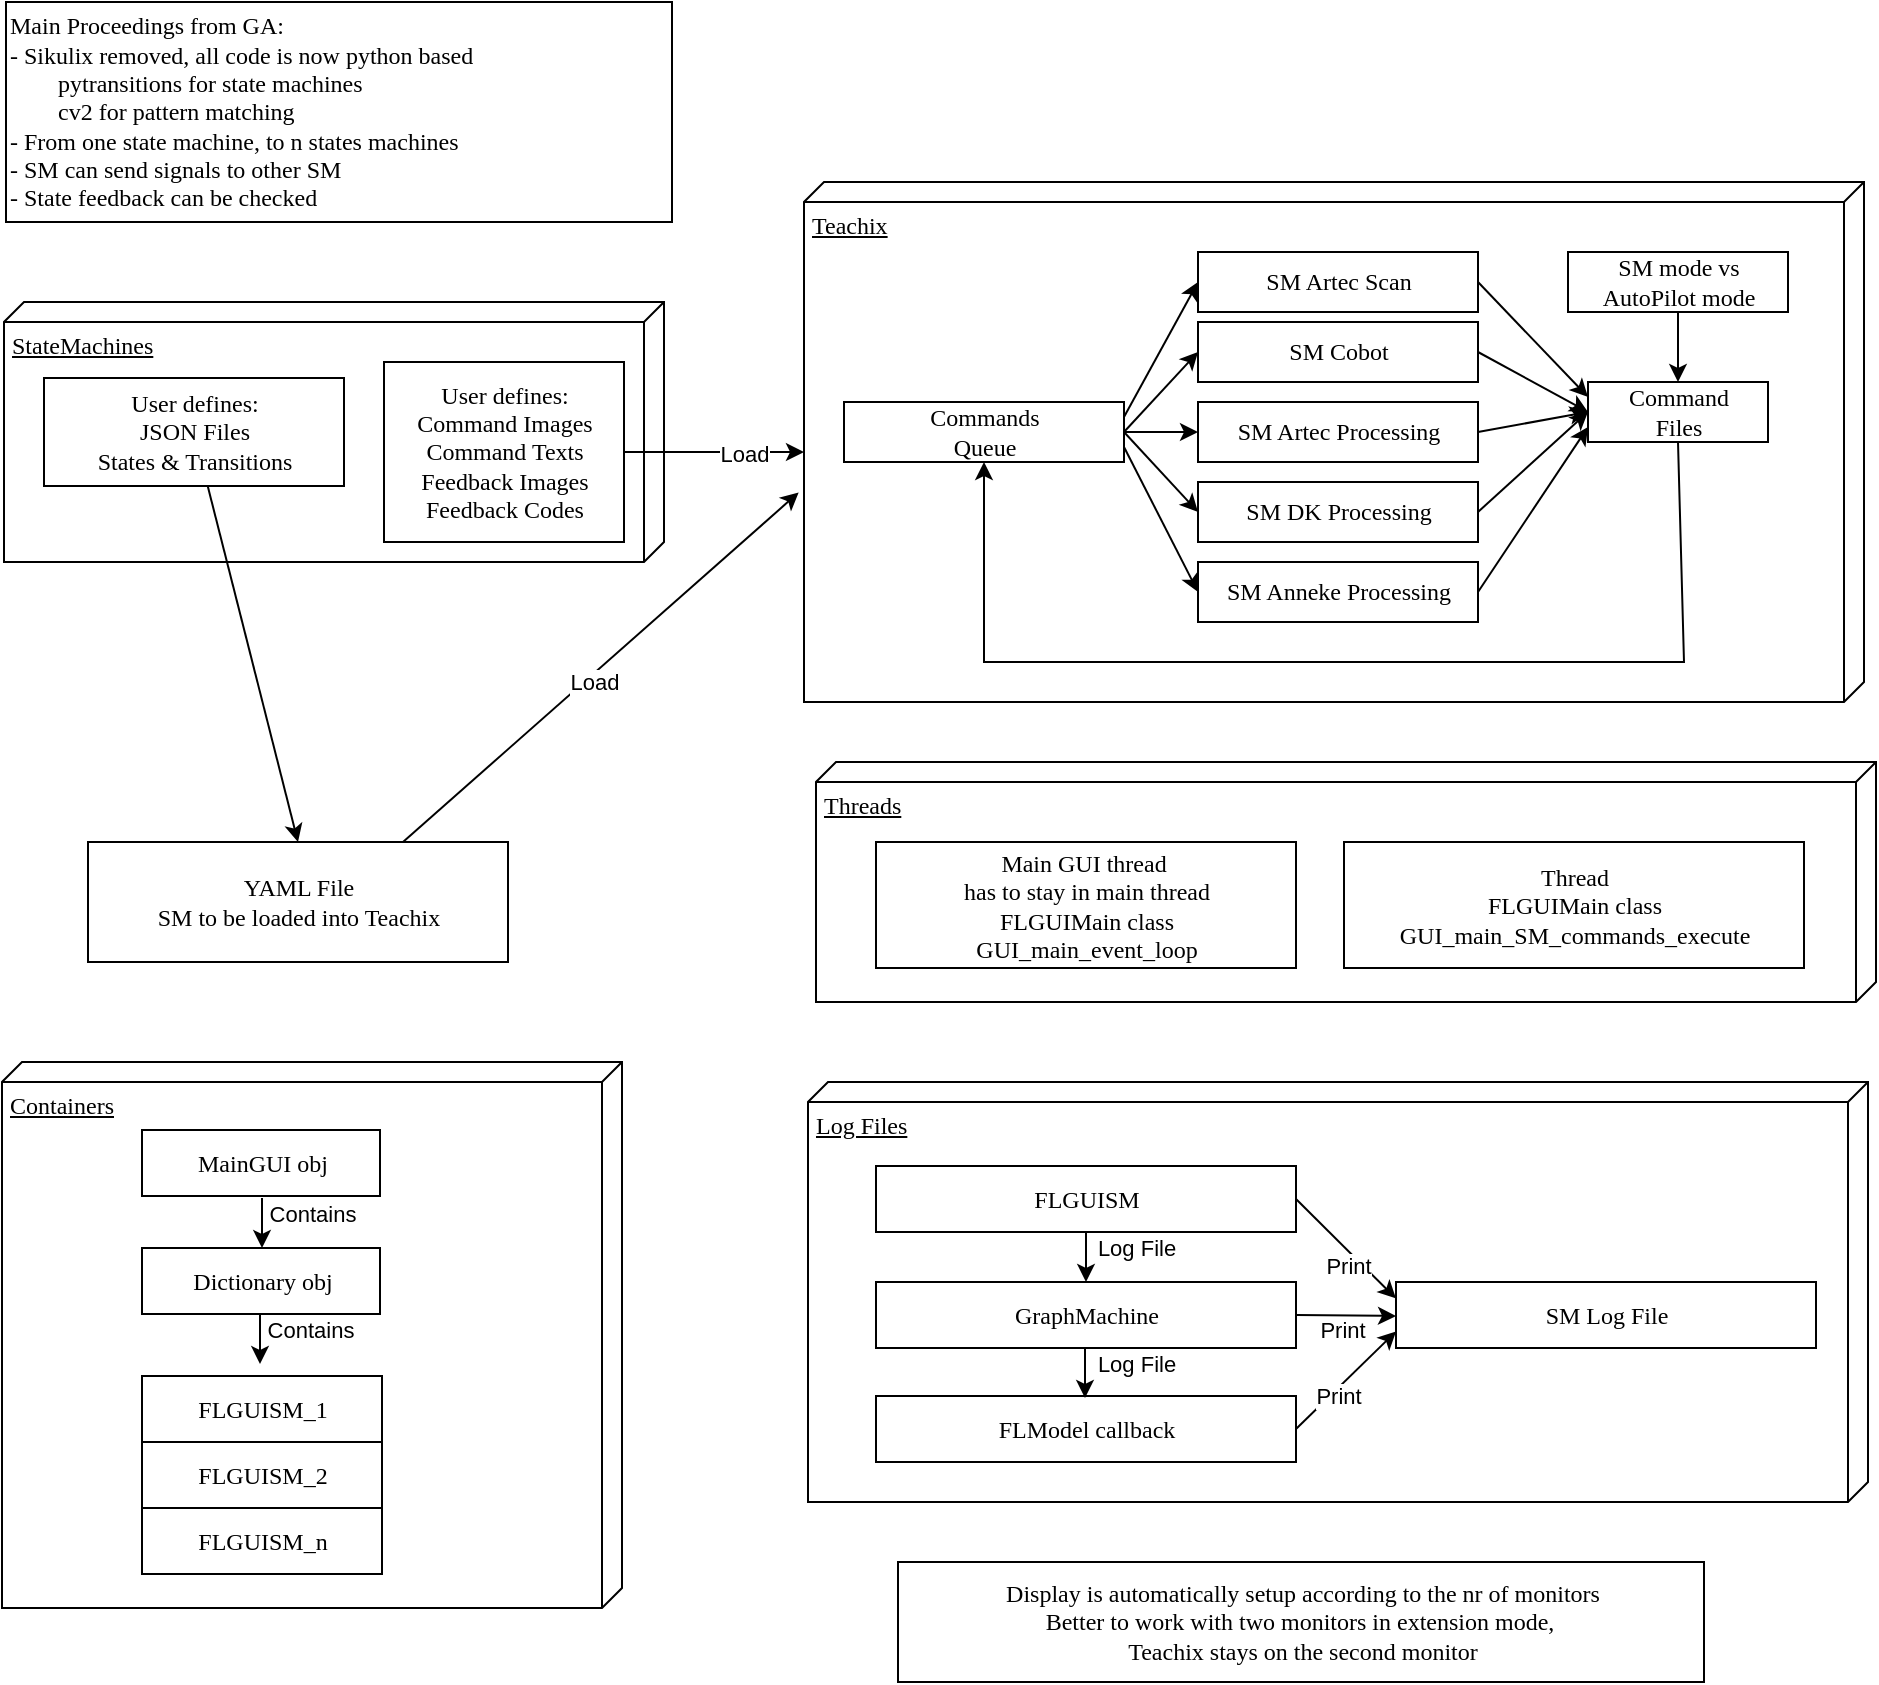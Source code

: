 <mxfile version="24.5.4" type="device">
  <diagram name="Page-1" id="5f0bae14-7c28-e335-631c-24af17079c00">
    <mxGraphModel dx="2614" dy="1715" grid="1" gridSize="10" guides="1" tooltips="1" connect="1" arrows="1" fold="1" page="1" pageScale="1" pageWidth="1100" pageHeight="850" background="none" math="0" shadow="0">
      <root>
        <mxCell id="0" />
        <mxCell id="1" parent="0" />
        <mxCell id="AY9wH07KmgAVZhraWsbL-15" value="Containers" style="verticalAlign=top;align=left;spacingTop=8;spacingLeft=2;spacingRight=12;shape=cube;size=10;direction=south;fontStyle=4;html=1;rounded=0;shadow=0;comic=0;labelBackgroundColor=none;strokeWidth=1;fontFamily=Verdana;fontSize=12" vertex="1" parent="1">
          <mxGeometry x="-161" y="430" width="310" height="273" as="geometry" />
        </mxCell>
        <mxCell id="AY9wH07KmgAVZhraWsbL-14" value="Log Files" style="verticalAlign=top;align=left;spacingTop=8;spacingLeft=2;spacingRight=12;shape=cube;size=10;direction=south;fontStyle=4;html=1;rounded=0;shadow=0;comic=0;labelBackgroundColor=none;strokeWidth=1;fontFamily=Verdana;fontSize=12" vertex="1" parent="1">
          <mxGeometry x="242" y="440" width="530" height="210" as="geometry" />
        </mxCell>
        <mxCell id="AY9wH07KmgAVZhraWsbL-13" value="Threads" style="verticalAlign=top;align=left;spacingTop=8;spacingLeft=2;spacingRight=12;shape=cube;size=10;direction=south;fontStyle=4;html=1;rounded=0;shadow=0;comic=0;labelBackgroundColor=none;strokeWidth=1;fontFamily=Verdana;fontSize=12" vertex="1" parent="1">
          <mxGeometry x="246" y="280" width="530" height="120" as="geometry" />
        </mxCell>
        <mxCell id="39150e848f15840c-1" value="StateMachines" style="verticalAlign=top;align=left;spacingTop=8;spacingLeft=2;spacingRight=12;shape=cube;size=10;direction=south;fontStyle=4;html=1;rounded=0;shadow=0;comic=0;labelBackgroundColor=none;strokeWidth=1;fontFamily=Verdana;fontSize=12" parent="1" vertex="1">
          <mxGeometry x="-160" y="50" width="330" height="130" as="geometry" />
        </mxCell>
        <mxCell id="39150e848f15840c-2" value="Teachix" style="verticalAlign=top;align=left;spacingTop=8;spacingLeft=2;spacingRight=12;shape=cube;size=10;direction=south;fontStyle=4;html=1;rounded=0;shadow=0;comic=0;labelBackgroundColor=none;strokeWidth=1;fontFamily=Verdana;fontSize=12" parent="1" vertex="1">
          <mxGeometry x="240" y="-10" width="530" height="260" as="geometry" />
        </mxCell>
        <mxCell id="39150e848f15840c-4" value="&lt;div&gt;&lt;span style=&quot;background-color: initial;&quot;&gt;User defines:&lt;/span&gt;&lt;/div&gt;&lt;div&gt;JSON Files&lt;/div&gt;&lt;div&gt;States &amp;amp; Transitions&lt;/div&gt;" style="html=1;rounded=0;shadow=0;comic=0;labelBackgroundColor=none;strokeWidth=1;fontFamily=Verdana;fontSize=12;align=center;" parent="1" vertex="1">
          <mxGeometry x="-140" y="88" width="150" height="54" as="geometry" />
        </mxCell>
        <mxCell id="W2CoI75CdyUiyKa4dSAK-4" value="" style="endArrow=classic;html=1;rounded=0;entryX=0.5;entryY=0;entryDx=0;entryDy=0;" parent="1" source="39150e848f15840c-4" target="W2CoI75CdyUiyKa4dSAK-45" edge="1">
          <mxGeometry width="50" height="50" relative="1" as="geometry">
            <mxPoint x="220" y="390" as="sourcePoint" />
            <mxPoint x="270" y="340" as="targetPoint" />
          </mxGeometry>
        </mxCell>
        <mxCell id="W2CoI75CdyUiyKa4dSAK-6" value="&lt;div&gt;User defines:&lt;/div&gt;&lt;div&gt;Command I&lt;span style=&quot;background-color: initial;&quot;&gt;mages&lt;/span&gt;&lt;/div&gt;&lt;div&gt;Command Texts&lt;/div&gt;&lt;div&gt;Feedback Images&lt;/div&gt;&lt;div&gt;Feedback Codes&lt;/div&gt;" style="html=1;rounded=0;shadow=0;comic=0;labelBackgroundColor=none;strokeWidth=1;fontFamily=Verdana;fontSize=12;align=center;" parent="1" vertex="1">
          <mxGeometry x="30" y="80" width="120" height="90" as="geometry" />
        </mxCell>
        <mxCell id="W2CoI75CdyUiyKa4dSAK-7" value="&lt;div&gt;SM Artec Scan&lt;/div&gt;" style="html=1;rounded=0;shadow=0;comic=0;labelBackgroundColor=none;strokeWidth=1;fontFamily=Verdana;fontSize=12;align=center;" parent="1" vertex="1">
          <mxGeometry x="437" y="25" width="140" height="30" as="geometry" />
        </mxCell>
        <mxCell id="W2CoI75CdyUiyKa4dSAK-8" value="&lt;div&gt;SM Artec Processing&lt;/div&gt;" style="html=1;rounded=0;shadow=0;comic=0;labelBackgroundColor=none;strokeWidth=1;fontFamily=Verdana;fontSize=12;align=center;" parent="1" vertex="1">
          <mxGeometry x="437" y="100" width="140" height="30" as="geometry" />
        </mxCell>
        <mxCell id="W2CoI75CdyUiyKa4dSAK-9" value="&lt;div&gt;SM Cobot&lt;/div&gt;" style="html=1;rounded=0;shadow=0;comic=0;labelBackgroundColor=none;strokeWidth=1;fontFamily=Verdana;fontSize=12;align=center;" parent="1" vertex="1">
          <mxGeometry x="437" y="60" width="140" height="30" as="geometry" />
        </mxCell>
        <mxCell id="W2CoI75CdyUiyKa4dSAK-10" value="&lt;div&gt;SM DK Processing&lt;/div&gt;" style="html=1;rounded=0;shadow=0;comic=0;labelBackgroundColor=none;strokeWidth=1;fontFamily=Verdana;fontSize=12;align=center;" parent="1" vertex="1">
          <mxGeometry x="437" y="140" width="140" height="30" as="geometry" />
        </mxCell>
        <mxCell id="W2CoI75CdyUiyKa4dSAK-11" value="&lt;div&gt;SM Anneke&lt;span style=&quot;background-color: initial;&quot;&gt;&amp;nbsp;Processing&lt;/span&gt;&lt;/div&gt;" style="html=1;rounded=0;shadow=0;comic=0;labelBackgroundColor=none;strokeWidth=1;fontFamily=Verdana;fontSize=12;align=center;" parent="1" vertex="1">
          <mxGeometry x="437" y="180" width="140" height="30" as="geometry" />
        </mxCell>
        <mxCell id="W2CoI75CdyUiyKa4dSAK-12" value="&lt;div&gt;Command&lt;/div&gt;&lt;div&gt;Files&lt;/div&gt;" style="html=1;rounded=0;shadow=0;comic=0;labelBackgroundColor=none;strokeWidth=1;fontFamily=Verdana;fontSize=12;align=center;" parent="1" vertex="1">
          <mxGeometry x="632" y="90" width="90" height="30" as="geometry" />
        </mxCell>
        <mxCell id="W2CoI75CdyUiyKa4dSAK-13" value="&lt;div&gt;Commands&lt;/div&gt;&lt;div&gt;Queue&lt;/div&gt;" style="html=1;rounded=0;shadow=0;comic=0;labelBackgroundColor=none;strokeWidth=1;fontFamily=Verdana;fontSize=12;align=center;" parent="1" vertex="1">
          <mxGeometry x="260" y="100" width="140" height="30" as="geometry" />
        </mxCell>
        <mxCell id="W2CoI75CdyUiyKa4dSAK-23" value="" style="endArrow=classic;html=1;rounded=0;exitX=1;exitY=0.5;exitDx=0;exitDy=0;entryX=0;entryY=0.75;entryDx=0;entryDy=0;" parent="1" source="W2CoI75CdyUiyKa4dSAK-11" target="W2CoI75CdyUiyKa4dSAK-12" edge="1">
          <mxGeometry width="50" height="50" relative="1" as="geometry">
            <mxPoint x="157" y="55" as="sourcePoint" />
            <mxPoint x="427" y="120" as="targetPoint" />
            <Array as="points" />
          </mxGeometry>
        </mxCell>
        <mxCell id="W2CoI75CdyUiyKa4dSAK-27" value="" style="endArrow=classic;html=1;rounded=0;entryX=0.5;entryY=1;entryDx=0;entryDy=0;exitX=0.5;exitY=1;exitDx=0;exitDy=0;" parent="1" source="W2CoI75CdyUiyKa4dSAK-12" target="W2CoI75CdyUiyKa4dSAK-13" edge="1">
          <mxGeometry width="50" height="50" relative="1" as="geometry">
            <mxPoint x="600" y="420" as="sourcePoint" />
            <mxPoint x="650" y="370" as="targetPoint" />
            <Array as="points">
              <mxPoint x="680" y="230" />
              <mxPoint x="330" y="230" />
            </Array>
          </mxGeometry>
        </mxCell>
        <mxCell id="W2CoI75CdyUiyKa4dSAK-28" value="" style="endArrow=classic;html=1;rounded=0;exitX=1;exitY=0.5;exitDx=0;exitDy=0;entryX=0;entryY=0.5;entryDx=0;entryDy=0;" parent="1" source="W2CoI75CdyUiyKa4dSAK-10" target="W2CoI75CdyUiyKa4dSAK-12" edge="1">
          <mxGeometry width="50" height="50" relative="1" as="geometry">
            <mxPoint x="587" y="198" as="sourcePoint" />
            <mxPoint x="642" y="123" as="targetPoint" />
            <Array as="points" />
          </mxGeometry>
        </mxCell>
        <mxCell id="W2CoI75CdyUiyKa4dSAK-29" value="" style="endArrow=classic;html=1;rounded=0;exitX=1;exitY=0.5;exitDx=0;exitDy=0;entryX=0;entryY=0.5;entryDx=0;entryDy=0;" parent="1" source="W2CoI75CdyUiyKa4dSAK-8" target="W2CoI75CdyUiyKa4dSAK-12" edge="1">
          <mxGeometry width="50" height="50" relative="1" as="geometry">
            <mxPoint x="587" y="165" as="sourcePoint" />
            <mxPoint x="642" y="115" as="targetPoint" />
            <Array as="points" />
          </mxGeometry>
        </mxCell>
        <mxCell id="W2CoI75CdyUiyKa4dSAK-30" value="" style="endArrow=classic;html=1;rounded=0;exitX=1;exitY=0.5;exitDx=0;exitDy=0;entryX=0;entryY=0.5;entryDx=0;entryDy=0;" parent="1" source="W2CoI75CdyUiyKa4dSAK-9" target="W2CoI75CdyUiyKa4dSAK-12" edge="1">
          <mxGeometry width="50" height="50" relative="1" as="geometry">
            <mxPoint x="587" y="125" as="sourcePoint" />
            <mxPoint x="642" y="115" as="targetPoint" />
            <Array as="points" />
          </mxGeometry>
        </mxCell>
        <mxCell id="W2CoI75CdyUiyKa4dSAK-31" value="" style="endArrow=classic;html=1;rounded=0;exitX=1;exitY=0.5;exitDx=0;exitDy=0;entryX=0;entryY=0.25;entryDx=0;entryDy=0;" parent="1" source="W2CoI75CdyUiyKa4dSAK-7" target="W2CoI75CdyUiyKa4dSAK-12" edge="1">
          <mxGeometry width="50" height="50" relative="1" as="geometry">
            <mxPoint x="587" y="85" as="sourcePoint" />
            <mxPoint x="630" y="110" as="targetPoint" />
            <Array as="points" />
          </mxGeometry>
        </mxCell>
        <mxCell id="W2CoI75CdyUiyKa4dSAK-33" value="" style="endArrow=classic;html=1;rounded=0;exitX=1;exitY=0.5;exitDx=0;exitDy=0;entryX=0;entryY=0.5;entryDx=0;entryDy=0;" parent="1" source="W2CoI75CdyUiyKa4dSAK-13" target="W2CoI75CdyUiyKa4dSAK-10" edge="1">
          <mxGeometry width="50" height="50" relative="1" as="geometry">
            <mxPoint x="764" y="480" as="sourcePoint" />
            <mxPoint x="819" y="398" as="targetPoint" />
            <Array as="points" />
          </mxGeometry>
        </mxCell>
        <mxCell id="W2CoI75CdyUiyKa4dSAK-34" value="" style="endArrow=classic;html=1;rounded=0;entryX=0;entryY=0.5;entryDx=0;entryDy=0;" parent="1" target="W2CoI75CdyUiyKa4dSAK-8" edge="1">
          <mxGeometry width="50" height="50" relative="1" as="geometry">
            <mxPoint x="400" y="115" as="sourcePoint" />
            <mxPoint x="819" y="390" as="targetPoint" />
            <Array as="points" />
          </mxGeometry>
        </mxCell>
        <mxCell id="W2CoI75CdyUiyKa4dSAK-35" value="" style="endArrow=classic;html=1;rounded=0;entryX=0;entryY=0.5;entryDx=0;entryDy=0;" parent="1" target="W2CoI75CdyUiyKa4dSAK-9" edge="1">
          <mxGeometry width="50" height="50" relative="1" as="geometry">
            <mxPoint x="400" y="115" as="sourcePoint" />
            <mxPoint x="819" y="390" as="targetPoint" />
            <Array as="points" />
          </mxGeometry>
        </mxCell>
        <mxCell id="W2CoI75CdyUiyKa4dSAK-36" value="" style="endArrow=classic;html=1;rounded=0;exitX=1;exitY=0.25;exitDx=0;exitDy=0;entryX=0;entryY=0.5;entryDx=0;entryDy=0;" parent="1" source="W2CoI75CdyUiyKa4dSAK-13" target="W2CoI75CdyUiyKa4dSAK-7" edge="1">
          <mxGeometry width="50" height="50" relative="1" as="geometry">
            <mxPoint x="764" y="325" as="sourcePoint" />
            <mxPoint x="880" y="290" as="targetPoint" />
            <Array as="points" />
          </mxGeometry>
        </mxCell>
        <mxCell id="W2CoI75CdyUiyKa4dSAK-37" value="" style="endArrow=classic;html=1;rounded=0;exitX=1;exitY=0.75;exitDx=0;exitDy=0;entryX=0;entryY=0.5;entryDx=0;entryDy=0;" parent="1" source="W2CoI75CdyUiyKa4dSAK-13" target="W2CoI75CdyUiyKa4dSAK-11" edge="1">
          <mxGeometry width="50" height="50" relative="1" as="geometry">
            <mxPoint x="410" y="125" as="sourcePoint" />
            <mxPoint x="447" y="165" as="targetPoint" />
            <Array as="points" />
          </mxGeometry>
        </mxCell>
        <mxCell id="W2CoI75CdyUiyKa4dSAK-38" value="&lt;div&gt;SM mode vs&lt;/div&gt;&lt;div&gt;AutoPilot mode&lt;/div&gt;" style="html=1;rounded=0;shadow=0;comic=0;labelBackgroundColor=none;strokeWidth=1;fontFamily=Verdana;fontSize=12;align=center;" parent="1" vertex="1">
          <mxGeometry x="622" y="25" width="110" height="30" as="geometry" />
        </mxCell>
        <mxCell id="W2CoI75CdyUiyKa4dSAK-39" value="" style="endArrow=classic;html=1;rounded=0;exitX=0.5;exitY=1;exitDx=0;exitDy=0;entryX=0.5;entryY=0;entryDx=0;entryDy=0;" parent="1" source="W2CoI75CdyUiyKa4dSAK-38" target="W2CoI75CdyUiyKa4dSAK-12" edge="1">
          <mxGeometry width="50" height="50" relative="1" as="geometry">
            <mxPoint x="587" y="50" as="sourcePoint" />
            <mxPoint x="642" y="108" as="targetPoint" />
            <Array as="points" />
          </mxGeometry>
        </mxCell>
        <mxCell id="W2CoI75CdyUiyKa4dSAK-40" value="" style="endArrow=classic;html=1;rounded=0;exitX=1;exitY=0.5;exitDx=0;exitDy=0;entryX=0;entryY=0;entryDx=135;entryDy=530;entryPerimeter=0;" parent="1" source="W2CoI75CdyUiyKa4dSAK-6" target="39150e848f15840c-2" edge="1">
          <mxGeometry width="50" height="50" relative="1" as="geometry">
            <mxPoint x="220" y="290" as="sourcePoint" />
            <mxPoint x="270" y="240" as="targetPoint" />
          </mxGeometry>
        </mxCell>
        <mxCell id="W2CoI75CdyUiyKa4dSAK-41" value="Load" style="edgeLabel;html=1;align=center;verticalAlign=middle;resizable=0;points=[];" parent="W2CoI75CdyUiyKa4dSAK-40" vertex="1" connectable="0">
          <mxGeometry x="0.325" y="-1" relative="1" as="geometry">
            <mxPoint as="offset" />
          </mxGeometry>
        </mxCell>
        <mxCell id="W2CoI75CdyUiyKa4dSAK-45" value="&lt;div&gt;YAML File&lt;/div&gt;&lt;div&gt;SM to be loaded into Teachix&lt;/div&gt;" style="html=1;rounded=0;shadow=0;comic=0;labelBackgroundColor=none;strokeWidth=1;fontFamily=Verdana;fontSize=12;align=center;" parent="1" vertex="1">
          <mxGeometry x="-118" y="320" width="210" height="60" as="geometry" />
        </mxCell>
        <mxCell id="W2CoI75CdyUiyKa4dSAK-46" value="" style="endArrow=classic;html=1;rounded=0;entryX=0.597;entryY=1.005;entryDx=0;entryDy=0;entryPerimeter=0;exitX=0.75;exitY=0;exitDx=0;exitDy=0;" parent="1" source="W2CoI75CdyUiyKa4dSAK-45" target="39150e848f15840c-2" edge="1">
          <mxGeometry width="50" height="50" relative="1" as="geometry">
            <mxPoint x="-65" y="86" as="sourcePoint" />
            <mxPoint x="-64" y="330" as="targetPoint" />
          </mxGeometry>
        </mxCell>
        <mxCell id="W2CoI75CdyUiyKa4dSAK-47" value="Load" style="edgeLabel;html=1;align=center;verticalAlign=middle;resizable=0;points=[];" parent="W2CoI75CdyUiyKa4dSAK-46" vertex="1" connectable="0">
          <mxGeometry x="0.003" y="3" relative="1" as="geometry">
            <mxPoint x="-2" y="10" as="offset" />
          </mxGeometry>
        </mxCell>
        <mxCell id="W2CoI75CdyUiyKa4dSAK-48" value="&lt;div&gt;GraphMachine&lt;/div&gt;" style="html=1;rounded=0;shadow=0;comic=0;labelBackgroundColor=none;strokeWidth=1;fontFamily=Verdana;fontSize=12;align=center;" parent="1" vertex="1">
          <mxGeometry x="276" y="540" width="210" height="33" as="geometry" />
        </mxCell>
        <mxCell id="W2CoI75CdyUiyKa4dSAK-49" value="&lt;div&gt;FLModel callback&lt;/div&gt;" style="html=1;rounded=0;shadow=0;comic=0;labelBackgroundColor=none;strokeWidth=1;fontFamily=Verdana;fontSize=12;align=center;" parent="1" vertex="1">
          <mxGeometry x="276" y="597" width="210" height="33" as="geometry" />
        </mxCell>
        <mxCell id="W2CoI75CdyUiyKa4dSAK-50" value="&lt;div&gt;FLGUISM&lt;/div&gt;" style="html=1;rounded=0;shadow=0;comic=0;labelBackgroundColor=none;strokeWidth=1;fontFamily=Verdana;fontSize=12;align=center;" parent="1" vertex="1">
          <mxGeometry x="276" y="482" width="210" height="33" as="geometry" />
        </mxCell>
        <mxCell id="W2CoI75CdyUiyKa4dSAK-51" value="&lt;div&gt;SM Log File&lt;/div&gt;" style="html=1;rounded=0;shadow=0;comic=0;labelBackgroundColor=none;strokeWidth=1;fontFamily=Verdana;fontSize=12;align=center;" parent="1" vertex="1">
          <mxGeometry x="536" y="540" width="210" height="33" as="geometry" />
        </mxCell>
        <mxCell id="W2CoI75CdyUiyKa4dSAK-52" value="" style="endArrow=classic;html=1;rounded=0;entryX=0.5;entryY=0;entryDx=0;entryDy=0;exitX=0.5;exitY=1;exitDx=0;exitDy=0;" parent="1" source="W2CoI75CdyUiyKa4dSAK-50" target="W2CoI75CdyUiyKa4dSAK-48" edge="1">
          <mxGeometry width="50" height="50" relative="1" as="geometry">
            <mxPoint x="346" y="350" as="sourcePoint" />
            <mxPoint x="533" y="175" as="targetPoint" />
          </mxGeometry>
        </mxCell>
        <mxCell id="W2CoI75CdyUiyKa4dSAK-53" value="Log File" style="edgeLabel;html=1;align=center;verticalAlign=middle;resizable=0;points=[];" parent="W2CoI75CdyUiyKa4dSAK-52" vertex="1" connectable="0">
          <mxGeometry x="0.003" y="3" relative="1" as="geometry">
            <mxPoint x="22" y="-5" as="offset" />
          </mxGeometry>
        </mxCell>
        <mxCell id="W2CoI75CdyUiyKa4dSAK-54" value="" style="endArrow=classic;html=1;rounded=0;entryX=0.5;entryY=0;entryDx=0;entryDy=0;exitX=0.5;exitY=1;exitDx=0;exitDy=0;" parent="1" edge="1">
          <mxGeometry width="50" height="50" relative="1" as="geometry">
            <mxPoint x="380.5" y="573" as="sourcePoint" />
            <mxPoint x="380.5" y="598" as="targetPoint" />
          </mxGeometry>
        </mxCell>
        <mxCell id="W2CoI75CdyUiyKa4dSAK-55" value="Log File" style="edgeLabel;html=1;align=center;verticalAlign=middle;resizable=0;points=[];" parent="W2CoI75CdyUiyKa4dSAK-54" vertex="1" connectable="0">
          <mxGeometry x="0.003" y="3" relative="1" as="geometry">
            <mxPoint x="22" y="-5" as="offset" />
          </mxGeometry>
        </mxCell>
        <mxCell id="W2CoI75CdyUiyKa4dSAK-56" value="" style="endArrow=classic;html=1;rounded=0;entryX=0;entryY=0.25;entryDx=0;entryDy=0;exitX=1;exitY=0.5;exitDx=0;exitDy=0;" parent="1" source="W2CoI75CdyUiyKa4dSAK-50" target="W2CoI75CdyUiyKa4dSAK-51" edge="1">
          <mxGeometry width="50" height="50" relative="1" as="geometry">
            <mxPoint x="346" y="350" as="sourcePoint" />
            <mxPoint x="533" y="175" as="targetPoint" />
          </mxGeometry>
        </mxCell>
        <mxCell id="W2CoI75CdyUiyKa4dSAK-57" value="Print" style="edgeLabel;html=1;align=center;verticalAlign=middle;resizable=0;points=[];" parent="W2CoI75CdyUiyKa4dSAK-56" vertex="1" connectable="0">
          <mxGeometry x="0.003" y="3" relative="1" as="geometry">
            <mxPoint x="-2" y="10" as="offset" />
          </mxGeometry>
        </mxCell>
        <mxCell id="W2CoI75CdyUiyKa4dSAK-58" value="" style="endArrow=classic;html=1;rounded=0;exitX=1;exitY=0.5;exitDx=0;exitDy=0;" parent="1" source="W2CoI75CdyUiyKa4dSAK-48" edge="1">
          <mxGeometry width="50" height="50" relative="1" as="geometry">
            <mxPoint x="496" y="509" as="sourcePoint" />
            <mxPoint x="536" y="557" as="targetPoint" />
          </mxGeometry>
        </mxCell>
        <mxCell id="W2CoI75CdyUiyKa4dSAK-59" value="Print" style="edgeLabel;html=1;align=center;verticalAlign=middle;resizable=0;points=[];" parent="W2CoI75CdyUiyKa4dSAK-58" vertex="1" connectable="0">
          <mxGeometry x="0.003" y="3" relative="1" as="geometry">
            <mxPoint x="-2" y="10" as="offset" />
          </mxGeometry>
        </mxCell>
        <mxCell id="W2CoI75CdyUiyKa4dSAK-60" value="" style="endArrow=classic;html=1;rounded=0;exitX=1;exitY=0.5;exitDx=0;exitDy=0;entryX=0;entryY=0.75;entryDx=0;entryDy=0;" parent="1" source="W2CoI75CdyUiyKa4dSAK-49" target="W2CoI75CdyUiyKa4dSAK-51" edge="1">
          <mxGeometry width="50" height="50" relative="1" as="geometry">
            <mxPoint x="496" y="567" as="sourcePoint" />
            <mxPoint x="546" y="567" as="targetPoint" />
          </mxGeometry>
        </mxCell>
        <mxCell id="W2CoI75CdyUiyKa4dSAK-61" value="Print" style="edgeLabel;html=1;align=center;verticalAlign=middle;resizable=0;points=[];" parent="W2CoI75CdyUiyKa4dSAK-60" vertex="1" connectable="0">
          <mxGeometry x="0.003" y="3" relative="1" as="geometry">
            <mxPoint x="-2" y="10" as="offset" />
          </mxGeometry>
        </mxCell>
        <mxCell id="AY9wH07KmgAVZhraWsbL-1" value="&lt;div&gt;MainGUI obj&lt;/div&gt;" style="html=1;rounded=0;shadow=0;comic=0;labelBackgroundColor=none;strokeWidth=1;fontFamily=Verdana;fontSize=12;align=center;" vertex="1" parent="1">
          <mxGeometry x="-91" y="464" width="119" height="33" as="geometry" />
        </mxCell>
        <mxCell id="AY9wH07KmgAVZhraWsbL-2" value="&lt;div&gt;Dictionary obj&lt;/div&gt;" style="html=1;rounded=0;shadow=0;comic=0;labelBackgroundColor=none;strokeWidth=1;fontFamily=Verdana;fontSize=12;align=center;" vertex="1" parent="1">
          <mxGeometry x="-91" y="523" width="119" height="33" as="geometry" />
        </mxCell>
        <mxCell id="AY9wH07KmgAVZhraWsbL-3" value="&lt;div&gt;FLGUISM_1&lt;/div&gt;" style="html=1;rounded=0;shadow=0;comic=0;labelBackgroundColor=none;strokeWidth=1;fontFamily=Verdana;fontSize=12;align=center;" vertex="1" parent="1">
          <mxGeometry x="-91" y="587" width="120" height="33" as="geometry" />
        </mxCell>
        <mxCell id="AY9wH07KmgAVZhraWsbL-4" value="&lt;div&gt;FLGUISM_2&lt;/div&gt;" style="html=1;rounded=0;shadow=0;comic=0;labelBackgroundColor=none;strokeWidth=1;fontFamily=Verdana;fontSize=12;align=center;" vertex="1" parent="1">
          <mxGeometry x="-91" y="620" width="120" height="33" as="geometry" />
        </mxCell>
        <mxCell id="AY9wH07KmgAVZhraWsbL-5" value="&lt;div&gt;FLGUISM_n&lt;/div&gt;" style="html=1;rounded=0;shadow=0;comic=0;labelBackgroundColor=none;strokeWidth=1;fontFamily=Verdana;fontSize=12;align=center;" vertex="1" parent="1">
          <mxGeometry x="-91" y="653" width="120" height="33" as="geometry" />
        </mxCell>
        <mxCell id="AY9wH07KmgAVZhraWsbL-7" value="" style="endArrow=classic;html=1;rounded=0;entryX=0.5;entryY=0;entryDx=0;entryDy=0;exitX=0.5;exitY=1;exitDx=0;exitDy=0;" edge="1" parent="1">
          <mxGeometry width="50" height="50" relative="1" as="geometry">
            <mxPoint x="-31" y="498" as="sourcePoint" />
            <mxPoint x="-31" y="523" as="targetPoint" />
          </mxGeometry>
        </mxCell>
        <mxCell id="AY9wH07KmgAVZhraWsbL-8" value="Contains" style="edgeLabel;html=1;align=center;verticalAlign=middle;resizable=0;points=[];" vertex="1" connectable="0" parent="AY9wH07KmgAVZhraWsbL-7">
          <mxGeometry x="0.003" y="3" relative="1" as="geometry">
            <mxPoint x="22" y="-5" as="offset" />
          </mxGeometry>
        </mxCell>
        <mxCell id="AY9wH07KmgAVZhraWsbL-10" value="" style="endArrow=classic;html=1;rounded=0;entryX=0.5;entryY=0;entryDx=0;entryDy=0;exitX=0.5;exitY=1;exitDx=0;exitDy=0;" edge="1" parent="1">
          <mxGeometry width="50" height="50" relative="1" as="geometry">
            <mxPoint x="-32" y="556" as="sourcePoint" />
            <mxPoint x="-32" y="581" as="targetPoint" />
          </mxGeometry>
        </mxCell>
        <mxCell id="AY9wH07KmgAVZhraWsbL-11" value="Contains" style="edgeLabel;html=1;align=center;verticalAlign=middle;resizable=0;points=[];" vertex="1" connectable="0" parent="AY9wH07KmgAVZhraWsbL-10">
          <mxGeometry x="0.003" y="3" relative="1" as="geometry">
            <mxPoint x="22" y="-5" as="offset" />
          </mxGeometry>
        </mxCell>
        <mxCell id="W2CoI75CdyUiyKa4dSAK-44" value="&lt;div&gt;Thread&lt;/div&gt;&lt;div&gt;FLGUIMain class&lt;br&gt;&lt;/div&gt;&lt;div&gt;GUI_main_SM_commands_execute&lt;/div&gt;" style="html=1;rounded=0;shadow=0;comic=0;labelBackgroundColor=none;strokeWidth=1;fontFamily=Verdana;fontSize=12;align=center;" parent="1" vertex="1">
          <mxGeometry x="510" y="320" width="230" height="63" as="geometry" />
        </mxCell>
        <mxCell id="W2CoI75CdyUiyKa4dSAK-43" value="&lt;div&gt;Main GUI thread&amp;nbsp;&lt;/div&gt;&lt;div&gt;has to stay in main thread&lt;br&gt;FLGUIMain class&lt;/div&gt;&lt;div&gt;GUI_&lt;span style=&quot;background-color: initial;&quot;&gt;main_event_loop&lt;/span&gt;&lt;/div&gt;" style="html=1;rounded=0;shadow=0;comic=0;labelBackgroundColor=none;strokeWidth=1;fontFamily=Verdana;fontSize=12;align=center;" parent="1" vertex="1">
          <mxGeometry x="276" y="320" width="210" height="63" as="geometry" />
        </mxCell>
        <mxCell id="AY9wH07KmgAVZhraWsbL-16" value="&lt;div&gt;Display is automatically setup according to the nr of monitors&lt;/div&gt;&lt;div&gt;Better to work with two monitors&amp;nbsp;&lt;span style=&quot;background-color: initial;&quot;&gt;in extension mode,&amp;nbsp;&lt;/span&gt;&lt;/div&gt;&lt;div&gt;Teachix stays on the second monitor&lt;/div&gt;" style="html=1;rounded=0;shadow=0;comic=0;labelBackgroundColor=none;strokeWidth=1;fontFamily=Verdana;fontSize=12;align=center;" vertex="1" parent="1">
          <mxGeometry x="287" y="680" width="403" height="60" as="geometry" />
        </mxCell>
        <mxCell id="AY9wH07KmgAVZhraWsbL-18" value="&lt;div&gt;Main Proceedings from GA:&lt;/div&gt;&lt;div&gt;- Sikulix removed, all code is now python based&lt;/div&gt;&lt;div&gt;&lt;span style=&quot;white-space: pre;&quot;&gt;&#x9;&lt;/span&gt;pytransitions for state machines&lt;/div&gt;&lt;div style=&quot;&quot;&gt;&lt;span style=&quot;white-space: pre;&quot;&gt;&#x9;&lt;/span&gt;cv2 for pattern matching&lt;/div&gt;&lt;div style=&quot;&quot;&gt;- From one state machine, to n states machines&lt;/div&gt;&lt;div style=&quot;&quot;&gt;- SM can send signals to other SM&lt;/div&gt;&lt;div style=&quot;&quot;&gt;- State feedback can be checked&lt;/div&gt;" style="html=1;rounded=0;shadow=0;comic=0;labelBackgroundColor=none;strokeWidth=1;fontFamily=Verdana;fontSize=12;align=left;" vertex="1" parent="1">
          <mxGeometry x="-159" y="-100" width="333" height="110" as="geometry" />
        </mxCell>
      </root>
    </mxGraphModel>
  </diagram>
</mxfile>
